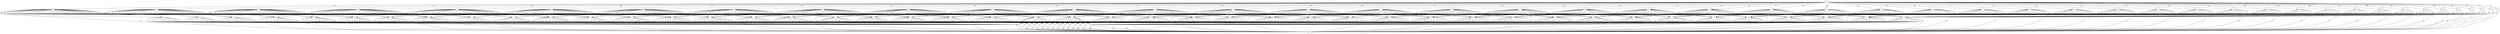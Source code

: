 digraph
{
	node [shape=circle, label="v0"] 0;
	node [shape=circle, label="v1"] 1;
	node [shape=circle, label="v2"] 2;
	node [shape=circle, label="v3"] 3;
	node [shape=circle, label="v4"] 4;
	node [shape=circle, label="v5"] 5;
	node [shape=circle, label="v6"] 6;
	node [shape=circle, label="v7"] 7;
	node [shape=circle, label="v8"] 8;
	node [shape=circle, label="v9"] 9;
	node [shape=circle, label="v10"] 10;
	node [shape=circle, label="v11"] 11;
	node [shape=circle, label="v12"] 12;
	node [shape=circle, label="v13"] 13;
	node [shape=circle, label="v14"] 14;
	node [shape=circle, label="v15"] 15;
	node [shape=circle, label="v16"] 16;
	node [shape=circle, label="v17"] 17;
	node [shape=circle, label="v18"] 18;
	node [shape=circle, label="v19"] 19;
	node [shape=circle, label="v20"] 20;
	node [shape=circle, label="v21"] 21;
	node [shape=circle, label="v22"] 22;
	node [shape=circle, label="v23"] 23;
	node [shape=circle, label="v24"] 24;
	node [shape=circle, label="v25"] 25;
	node [shape=circle, label="v26"] 26;
	node [shape=circle, label="v27"] 27;
	node [shape=circle, label="v28"] 28;
	node [shape=circle, label="v29"] 29;
	node [shape=circle, label="v30"] 30;
	node [shape=circle, label="v31"] 31;
	node [shape=circle, label="v32"] 32;
	node [shape=circle, label="v33"] 33;
	node [shape=circle, label="v34"] 34;
	node [shape=circle, label="v35"] 35;
	node [shape=circle, label="v36"] 36;
	node [shape=circle, label="v37"] 37;
	node [shape=circle, label="v38"] 38;
	node [shape=circle, label="v39"] 39;
	node [shape=circle, label="v40"] 40;
	node [shape=circle, label="v41"] 41;
	node [shape=circle, label="v42"] 42;
	node [shape=circle, label="v43"] 43;
	node [shape=circle, label="v44"] 44;
	node [shape=circle, label="v45"] 45;
	node [shape=circle, label="v46"] 46;
	node [shape=circle, label="v47"] 47;
	node [shape=circle, label="v48"] 48;
	node [shape=circle, label="v49"] 49;
	node [shape=circle, label="v50"] 50;
	node [shape=circle, label="v51"] 51;
	node [shape=circle, label="v52"] 52;
	node [shape=circle, label="v53"] 53;
	node [shape=circle, label="v54"] 54;
	node [shape=circle, label="v55"] 55;
	node [shape=circle, label="v56"] 56;
	node [shape=circle, label="v57"] 57;
	node [shape=circle, label="v58"] 58;
	node [shape=circle, label="v59"] 59;
	node [shape=circle, label="v60"] 60;
	node [shape=circle, label="v61"] 61;
	node [shape=circle, label="v62"] 62;
	node [shape=circle, label="v63"] 63;
	node [shape=circle, label="v64"] 64;
	node [shape=circle, label="v65"] 65;
	node [shape=circle, label="v66"] 66;
	node [shape=circle, label="v67"] 67;
	node [shape=circle, label="v68"] 68;
	node [shape=circle, label="v69"] 69;
	node [shape=circle, label="v70"] 70;
	node [shape=circle, label="v71"] 71;
	node [shape=circle, label="v72"] 72;
	node [shape=circle, label="v73"] 73;
	node [shape=circle, label="v74"] 74;
	node [shape=circle, label="v75"] 75;
	node [shape=circle, label="v76"] 76;
	node [shape=circle, label="v77"] 77;
	node [shape=circle, label="v78"] 78;
	node [shape=circle, label="v79"] 79;
	node [shape=circle, label="v80"] 80;
	node [shape=circle, label="v81"] 81;
	node [shape=circle, label="v82"] 82;
	node [shape=circle, label="v83"] 83;
	node [shape=circle, label="v84"] 84;
	node [shape=circle, label="v85"] 85;
	node [shape=circle, label="v86"] 86;
	node [shape=circle, label="v87"] 87;
	node [shape=circle, label="v88"] 88;
	node [shape=circle, label="v89"] 89;
	node [shape=circle, label="v90"] 90;
	node [shape=circle, label="v91"] 91;
	node [shape=circle, label="v92"] 92;
	node [shape=circle, label="v93"] 93;
	node [shape=circle, label="v94"] 94;
	node [shape=circle, label="v95"] 95;
	node [shape=circle, label="v96"] 96;
	node [shape=circle, label="v97"] 97;
	node [shape=circle, label="v98"] 98;
	node [shape=circle, label="v99"] 99;
	node [shape=circle, label="v100"] 100;
	node [shape=circle, label="v101"] 101;
	node [shape=circle, label="v102"] 102;
	node [shape=circle, label="v103"] 103;
	node [shape=circle, label="v104"] 104;
	node [shape=circle, label="v105"] 105;
	node [shape=circle, label="v106"] 106;
	0 -> 46 [label="205"]
	0 -> 62 [label="374"]
	0 -> 63 [label="61"]
	0 -> 64 [label="39"]
	0 -> 65 [label="0"]
	0 -> 66 [label="0"]
	0 -> 67 [label="0"]
	0 -> 68 [label="0"]
	0 -> 69 [label="0"]
	0 -> 70 [label="0"]
	0 -> 71 [label="0"]
	0 -> 72 [label="0"]
	0 -> 73 [label="0"]
	0 -> 74 [label="0"]
	0 -> 75 [label="0"]
	0 -> 76 [label="0"]
	0 -> 77 [label="0"]
	0 -> 78 [label="0"]
	0 -> 79 [label="0"]
	0 -> 80 [label="0"]
	0 -> 81 [label="0"]
	0 -> 82 [label="0"]
	0 -> 83 [label="0"]
	0 -> 84 [label="0"]
	0 -> 85 [label="0"]
	0 -> 86 [label="0"]
	0 -> 87 [label="0"]
	0 -> 88 [label="0"]
	0 -> 89 [label="0"]
	0 -> 90 [label="0"]
	0 -> 91 [label="0"]
	0 -> 92 [label="0"]
	0 -> 93 [label="0"]
	0 -> 94 [label="0"]
	0 -> 95 [label="0"]
	0 -> 96 [label="0"]
	0 -> 97 [label="0"]
	0 -> 98 [label="0"]
	0 -> 99 [label="0"]
	0 -> 100 [label="0"]
	0 -> 101 [label="0"]
	0 -> 102 [label="0"]
	0 -> 103 [label="0"]
	0 -> 104 [label="0"]
	0 -> 105 [label="0"]
	0 -> 106 [label="0"]
	1 -> 46 [label="55"]
	1 -> 63 [label="35"]
	1 -> 64 [label="0"]
	1 -> 65 [label="0"]
	1 -> 66 [label="0"]
	1 -> 67 [label="0"]
	1 -> 68 [label="0"]
	1 -> 69 [label="0"]
	1 -> 70 [label="0"]
	1 -> 71 [label="0"]
	1 -> 72 [label="0"]
	1 -> 73 [label="0"]
	1 -> 74 [label="0"]
	1 -> 75 [label="0"]
	1 -> 76 [label="0"]
	1 -> 77 [label="0"]
	1 -> 78 [label="0"]
	1 -> 79 [label="0"]
	1 -> 80 [label="0"]
	1 -> 81 [label="0"]
	1 -> 82 [label="0"]
	1 -> 83 [label="0"]
	1 -> 84 [label="0"]
	1 -> 85 [label="0"]
	1 -> 86 [label="0"]
	1 -> 87 [label="0"]
	1 -> 88 [label="0"]
	1 -> 89 [label="0"]
	1 -> 90 [label="0"]
	1 -> 91 [label="0"]
	1 -> 92 [label="0"]
	1 -> 93 [label="0"]
	1 -> 94 [label="0"]
	1 -> 95 [label="0"]
	1 -> 96 [label="0"]
	1 -> 97 [label="0"]
	1 -> 98 [label="0"]
	1 -> 99 [label="0"]
	1 -> 100 [label="0"]
	1 -> 101 [label="0"]
	1 -> 102 [label="0"]
	1 -> 103 [label="0"]
	1 -> 104 [label="0"]
	1 -> 105 [label="0"]
	1 -> 106 [label="0"]
	2 -> 46 [label="0"]
	2 -> 64 [label="207"]
	2 -> 65 [label="0"]
	2 -> 66 [label="0"]
	2 -> 67 [label="0"]
	2 -> 68 [label="0"]
	2 -> 69 [label="0"]
	2 -> 70 [label="0"]
	2 -> 71 [label="0"]
	2 -> 72 [label="0"]
	2 -> 73 [label="0"]
	2 -> 74 [label="0"]
	2 -> 75 [label="0"]
	2 -> 76 [label="0"]
	2 -> 77 [label="0"]
	2 -> 78 [label="0"]
	2 -> 79 [label="0"]
	2 -> 80 [label="0"]
	2 -> 81 [label="0"]
	2 -> 82 [label="0"]
	2 -> 83 [label="0"]
	2 -> 84 [label="0"]
	2 -> 85 [label="0"]
	2 -> 86 [label="0"]
	2 -> 87 [label="0"]
	2 -> 88 [label="0"]
	2 -> 89 [label="0"]
	2 -> 90 [label="0"]
	2 -> 91 [label="0"]
	2 -> 92 [label="0"]
	2 -> 93 [label="0"]
	2 -> 94 [label="0"]
	2 -> 95 [label="0"]
	2 -> 96 [label="0"]
	2 -> 97 [label="0"]
	2 -> 98 [label="0"]
	2 -> 99 [label="0"]
	2 -> 100 [label="0"]
	2 -> 101 [label="0"]
	2 -> 102 [label="0"]
	2 -> 103 [label="0"]
	2 -> 104 [label="0"]
	2 -> 105 [label="0"]
	2 -> 106 [label="0"]
	3 -> 46 [label="0"]
	3 -> 65 [label="398"]
	3 -> 66 [label="0"]
	3 -> 67 [label="0"]
	3 -> 68 [label="0"]
	3 -> 69 [label="0"]
	3 -> 70 [label="0"]
	3 -> 71 [label="0"]
	3 -> 72 [label="0"]
	3 -> 73 [label="0"]
	3 -> 74 [label="0"]
	3 -> 75 [label="0"]
	3 -> 76 [label="0"]
	3 -> 77 [label="0"]
	3 -> 78 [label="0"]
	3 -> 79 [label="0"]
	3 -> 80 [label="0"]
	3 -> 81 [label="0"]
	3 -> 82 [label="0"]
	3 -> 83 [label="0"]
	3 -> 84 [label="0"]
	3 -> 85 [label="0"]
	3 -> 86 [label="0"]
	3 -> 87 [label="0"]
	3 -> 88 [label="0"]
	3 -> 89 [label="0"]
	3 -> 90 [label="0"]
	3 -> 91 [label="0"]
	3 -> 92 [label="0"]
	3 -> 93 [label="0"]
	3 -> 94 [label="0"]
	3 -> 95 [label="0"]
	3 -> 96 [label="0"]
	3 -> 97 [label="0"]
	3 -> 98 [label="0"]
	3 -> 99 [label="0"]
	3 -> 100 [label="0"]
	3 -> 101 [label="0"]
	3 -> 102 [label="0"]
	3 -> 103 [label="0"]
	3 -> 104 [label="0"]
	3 -> 105 [label="0"]
	3 -> 106 [label="0"]
	4 -> 46 [label="153"]
	4 -> 66 [label="416"]
	4 -> 67 [label="61"]
	4 -> 68 [label="61"]
	4 -> 69 [label="61"]
	4 -> 70 [label="0"]
	4 -> 71 [label="0"]
	4 -> 72 [label="0"]
	4 -> 73 [label="0"]
	4 -> 74 [label="0"]
	4 -> 75 [label="0"]
	4 -> 76 [label="0"]
	4 -> 77 [label="0"]
	4 -> 78 [label="0"]
	4 -> 79 [label="0"]
	4 -> 80 [label="0"]
	4 -> 81 [label="0"]
	4 -> 82 [label="0"]
	4 -> 83 [label="0"]
	4 -> 84 [label="0"]
	4 -> 85 [label="0"]
	4 -> 86 [label="0"]
	4 -> 87 [label="0"]
	4 -> 88 [label="0"]
	4 -> 89 [label="0"]
	4 -> 90 [label="0"]
	4 -> 91 [label="0"]
	4 -> 92 [label="0"]
	4 -> 93 [label="0"]
	4 -> 94 [label="0"]
	4 -> 95 [label="0"]
	4 -> 96 [label="0"]
	4 -> 97 [label="0"]
	4 -> 98 [label="0"]
	4 -> 99 [label="0"]
	4 -> 100 [label="0"]
	4 -> 101 [label="0"]
	4 -> 102 [label="0"]
	4 -> 103 [label="0"]
	4 -> 104 [label="0"]
	4 -> 105 [label="0"]
	4 -> 106 [label="0"]
	5 -> 46 [label="463"]
	5 -> 67 [label="39"]
	5 -> 68 [label="0"]
	5 -> 69 [label="0"]
	5 -> 70 [label="0"]
	5 -> 71 [label="0"]
	5 -> 72 [label="0"]
	5 -> 73 [label="0"]
	5 -> 74 [label="0"]
	5 -> 75 [label="0"]
	5 -> 76 [label="0"]
	5 -> 77 [label="0"]
	5 -> 78 [label="0"]
	5 -> 79 [label="0"]
	5 -> 80 [label="0"]
	5 -> 81 [label="0"]
	5 -> 82 [label="0"]
	5 -> 83 [label="0"]
	5 -> 84 [label="0"]
	5 -> 85 [label="0"]
	5 -> 86 [label="0"]
	5 -> 87 [label="0"]
	5 -> 88 [label="0"]
	5 -> 89 [label="0"]
	5 -> 90 [label="0"]
	5 -> 91 [label="0"]
	5 -> 92 [label="0"]
	5 -> 93 [label="0"]
	5 -> 94 [label="0"]
	5 -> 95 [label="0"]
	5 -> 96 [label="0"]
	5 -> 97 [label="0"]
	5 -> 98 [label="0"]
	5 -> 99 [label="0"]
	5 -> 100 [label="0"]
	5 -> 101 [label="0"]
	5 -> 102 [label="0"]
	5 -> 103 [label="0"]
	5 -> 104 [label="0"]
	5 -> 105 [label="0"]
	5 -> 106 [label="0"]
	6 -> 46 [label="0"]
	6 -> 68 [label="96"]
	6 -> 69 [label="0"]
	6 -> 70 [label="0"]
	6 -> 71 [label="0"]
	6 -> 72 [label="0"]
	6 -> 73 [label="0"]
	6 -> 74 [label="0"]
	6 -> 75 [label="0"]
	6 -> 76 [label="0"]
	6 -> 77 [label="0"]
	6 -> 78 [label="0"]
	6 -> 79 [label="0"]
	6 -> 80 [label="0"]
	6 -> 81 [label="0"]
	6 -> 82 [label="0"]
	6 -> 83 [label="0"]
	6 -> 84 [label="0"]
	6 -> 85 [label="0"]
	6 -> 86 [label="0"]
	6 -> 87 [label="0"]
	6 -> 88 [label="0"]
	6 -> 89 [label="0"]
	6 -> 90 [label="0"]
	6 -> 91 [label="0"]
	6 -> 92 [label="0"]
	6 -> 93 [label="0"]
	6 -> 94 [label="0"]
	6 -> 95 [label="0"]
	6 -> 96 [label="0"]
	6 -> 97 [label="0"]
	6 -> 98 [label="0"]
	6 -> 99 [label="0"]
	6 -> 100 [label="0"]
	6 -> 101 [label="0"]
	6 -> 102 [label="0"]
	6 -> 103 [label="0"]
	6 -> 104 [label="0"]
	6 -> 105 [label="0"]
	6 -> 106 [label="0"]
	7 -> 46 [label="0"]
	7 -> 69 [label="267"]
	7 -> 70 [label="0"]
	7 -> 71 [label="0"]
	7 -> 72 [label="0"]
	7 -> 73 [label="0"]
	7 -> 74 [label="0"]
	7 -> 75 [label="0"]
	7 -> 76 [label="0"]
	7 -> 77 [label="0"]
	7 -> 78 [label="0"]
	7 -> 79 [label="0"]
	7 -> 80 [label="0"]
	7 -> 81 [label="0"]
	7 -> 82 [label="0"]
	7 -> 83 [label="0"]
	7 -> 84 [label="0"]
	7 -> 85 [label="0"]
	7 -> 86 [label="0"]
	7 -> 87 [label="0"]
	7 -> 88 [label="0"]
	7 -> 89 [label="0"]
	7 -> 90 [label="0"]
	7 -> 91 [label="0"]
	7 -> 92 [label="0"]
	7 -> 93 [label="0"]
	7 -> 94 [label="0"]
	7 -> 95 [label="0"]
	7 -> 96 [label="0"]
	7 -> 97 [label="0"]
	7 -> 98 [label="0"]
	7 -> 99 [label="0"]
	7 -> 100 [label="0"]
	7 -> 101 [label="0"]
	7 -> 102 [label="0"]
	7 -> 103 [label="0"]
	7 -> 104 [label="0"]
	7 -> 105 [label="0"]
	7 -> 106 [label="0"]
	8 -> 46 [label="0"]
	8 -> 70 [label="289"]
	8 -> 71 [label="61"]
	8 -> 72 [label="0"]
	8 -> 73 [label="0"]
	8 -> 74 [label="0"]
	8 -> 75 [label="0"]
	8 -> 76 [label="0"]
	8 -> 77 [label="0"]
	8 -> 78 [label="0"]
	8 -> 79 [label="0"]
	8 -> 80 [label="0"]
	8 -> 81 [label="0"]
	8 -> 82 [label="0"]
	8 -> 83 [label="0"]
	8 -> 84 [label="0"]
	8 -> 85 [label="0"]
	8 -> 86 [label="0"]
	8 -> 87 [label="0"]
	8 -> 88 [label="0"]
	8 -> 89 [label="0"]
	8 -> 90 [label="0"]
	8 -> 91 [label="0"]
	8 -> 92 [label="0"]
	8 -> 93 [label="0"]
	8 -> 94 [label="0"]
	8 -> 95 [label="0"]
	8 -> 96 [label="0"]
	8 -> 97 [label="0"]
	8 -> 98 [label="0"]
	8 -> 99 [label="0"]
	8 -> 100 [label="0"]
	8 -> 101 [label="0"]
	8 -> 102 [label="0"]
	8 -> 103 [label="0"]
	8 -> 104 [label="0"]
	8 -> 105 [label="0"]
	8 -> 106 [label="0"]
	9 -> 46 [label="0"]
	9 -> 71 [label="147"]
	9 -> 72 [label="0"]
	9 -> 73 [label="0"]
	9 -> 74 [label="0"]
	9 -> 75 [label="0"]
	9 -> 76 [label="0"]
	9 -> 77 [label="0"]
	9 -> 78 [label="0"]
	9 -> 79 [label="0"]
	9 -> 80 [label="0"]
	9 -> 81 [label="0"]
	9 -> 82 [label="0"]
	9 -> 83 [label="0"]
	9 -> 84 [label="0"]
	9 -> 85 [label="0"]
	9 -> 86 [label="0"]
	9 -> 87 [label="0"]
	9 -> 88 [label="0"]
	9 -> 89 [label="0"]
	9 -> 90 [label="0"]
	9 -> 91 [label="0"]
	9 -> 92 [label="0"]
	9 -> 93 [label="0"]
	9 -> 94 [label="0"]
	9 -> 95 [label="0"]
	9 -> 96 [label="0"]
	9 -> 97 [label="0"]
	9 -> 98 [label="0"]
	9 -> 99 [label="0"]
	9 -> 100 [label="0"]
	9 -> 101 [label="0"]
	9 -> 102 [label="0"]
	9 -> 103 [label="0"]
	9 -> 104 [label="0"]
	9 -> 105 [label="0"]
	9 -> 106 [label="0"]
	10 -> 46 [label="0"]
	10 -> 72 [label="679"]
	10 -> 73 [label="61"]
	10 -> 74 [label="0"]
	10 -> 75 [label="0"]
	10 -> 76 [label="0"]
	10 -> 77 [label="0"]
	10 -> 78 [label="0"]
	10 -> 79 [label="0"]
	10 -> 80 [label="0"]
	10 -> 81 [label="0"]
	10 -> 82 [label="0"]
	10 -> 83 [label="0"]
	10 -> 84 [label="0"]
	10 -> 85 [label="0"]
	10 -> 86 [label="0"]
	10 -> 87 [label="0"]
	10 -> 88 [label="0"]
	10 -> 89 [label="0"]
	10 -> 90 [label="0"]
	10 -> 91 [label="0"]
	10 -> 92 [label="0"]
	10 -> 93 [label="0"]
	10 -> 94 [label="0"]
	10 -> 95 [label="0"]
	10 -> 96 [label="0"]
	10 -> 97 [label="0"]
	10 -> 98 [label="0"]
	10 -> 99 [label="0"]
	10 -> 100 [label="0"]
	10 -> 101 [label="0"]
	10 -> 102 [label="0"]
	10 -> 103 [label="0"]
	10 -> 104 [label="0"]
	10 -> 105 [label="0"]
	10 -> 106 [label="0"]
	11 -> 46 [label="0"]
	11 -> 73 [label="188"]
	11 -> 74 [label="0"]
	11 -> 75 [label="0"]
	11 -> 76 [label="0"]
	11 -> 77 [label="0"]
	11 -> 78 [label="0"]
	11 -> 79 [label="0"]
	11 -> 80 [label="0"]
	11 -> 81 [label="0"]
	11 -> 82 [label="0"]
	11 -> 83 [label="0"]
	11 -> 84 [label="0"]
	11 -> 85 [label="0"]
	11 -> 86 [label="0"]
	11 -> 87 [label="0"]
	11 -> 88 [label="0"]
	11 -> 89 [label="0"]
	11 -> 90 [label="0"]
	11 -> 91 [label="0"]
	11 -> 92 [label="0"]
	11 -> 93 [label="0"]
	11 -> 94 [label="0"]
	11 -> 95 [label="0"]
	11 -> 96 [label="0"]
	11 -> 97 [label="0"]
	11 -> 98 [label="0"]
	11 -> 99 [label="0"]
	11 -> 100 [label="0"]
	11 -> 101 [label="0"]
	11 -> 102 [label="0"]
	11 -> 103 [label="0"]
	11 -> 104 [label="0"]
	11 -> 105 [label="0"]
	11 -> 106 [label="0"]
	12 -> 46 [label="0"]
	12 -> 74 [label="510"]
	12 -> 75 [label="60"]
	12 -> 76 [label="25"]
	12 -> 77 [label="13"]
	12 -> 78 [label="0"]
	12 -> 79 [label="0"]
	12 -> 80 [label="0"]
	12 -> 81 [label="0"]
	12 -> 82 [label="0"]
	12 -> 83 [label="0"]
	12 -> 84 [label="0"]
	12 -> 85 [label="0"]
	12 -> 86 [label="0"]
	12 -> 87 [label="0"]
	12 -> 88 [label="0"]
	12 -> 89 [label="0"]
	12 -> 90 [label="0"]
	12 -> 91 [label="0"]
	12 -> 92 [label="0"]
	12 -> 93 [label="0"]
	12 -> 94 [label="0"]
	12 -> 95 [label="0"]
	12 -> 96 [label="0"]
	12 -> 97 [label="0"]
	12 -> 98 [label="0"]
	12 -> 99 [label="0"]
	12 -> 100 [label="0"]
	12 -> 101 [label="0"]
	12 -> 102 [label="0"]
	12 -> 103 [label="0"]
	12 -> 104 [label="0"]
	12 -> 105 [label="0"]
	12 -> 106 [label="0"]
	13 -> 46 [label="0"]
	13 -> 75 [label="577"]
	13 -> 76 [label="61"]
	13 -> 77 [label="39"]
	13 -> 78 [label="0"]
	13 -> 79 [label="0"]
	13 -> 80 [label="0"]
	13 -> 81 [label="0"]
	13 -> 82 [label="0"]
	13 -> 83 [label="0"]
	13 -> 84 [label="0"]
	13 -> 85 [label="0"]
	13 -> 86 [label="0"]
	13 -> 87 [label="0"]
	13 -> 88 [label="0"]
	13 -> 89 [label="0"]
	13 -> 90 [label="0"]
	13 -> 91 [label="0"]
	13 -> 92 [label="0"]
	13 -> 93 [label="0"]
	13 -> 94 [label="0"]
	13 -> 95 [label="0"]
	13 -> 96 [label="0"]
	13 -> 97 [label="0"]
	13 -> 98 [label="0"]
	13 -> 99 [label="0"]
	13 -> 100 [label="0"]
	13 -> 101 [label="0"]
	13 -> 102 [label="0"]
	13 -> 103 [label="0"]
	13 -> 104 [label="0"]
	13 -> 105 [label="0"]
	13 -> 106 [label="0"]
	14 -> 46 [label="372"]
	14 -> 76 [label="349"]
	14 -> 77 [label="42"]
	14 -> 78 [label="0"]
	14 -> 79 [label="0"]
	14 -> 80 [label="0"]
	14 -> 81 [label="0"]
	14 -> 82 [label="0"]
	14 -> 83 [label="0"]
	14 -> 84 [label="0"]
	14 -> 85 [label="0"]
	14 -> 86 [label="0"]
	14 -> 87 [label="0"]
	14 -> 88 [label="0"]
	14 -> 89 [label="0"]
	14 -> 90 [label="0"]
	14 -> 91 [label="0"]
	14 -> 92 [label="0"]
	14 -> 93 [label="0"]
	14 -> 94 [label="0"]
	14 -> 95 [label="0"]
	14 -> 96 [label="0"]
	14 -> 97 [label="0"]
	14 -> 98 [label="0"]
	14 -> 99 [label="0"]
	14 -> 100 [label="0"]
	14 -> 101 [label="0"]
	14 -> 102 [label="0"]
	14 -> 103 [label="0"]
	14 -> 104 [label="0"]
	14 -> 105 [label="0"]
	14 -> 106 [label="0"]
	15 -> 46 [label="0"]
	15 -> 77 [label="184"]
	15 -> 78 [label="0"]
	15 -> 79 [label="0"]
	15 -> 80 [label="0"]
	15 -> 81 [label="0"]
	15 -> 82 [label="0"]
	15 -> 83 [label="0"]
	15 -> 84 [label="0"]
	15 -> 85 [label="0"]
	15 -> 86 [label="0"]
	15 -> 87 [label="0"]
	15 -> 88 [label="0"]
	15 -> 89 [label="0"]
	15 -> 90 [label="0"]
	15 -> 91 [label="0"]
	15 -> 92 [label="0"]
	15 -> 93 [label="0"]
	15 -> 94 [label="0"]
	15 -> 95 [label="0"]
	15 -> 96 [label="0"]
	15 -> 97 [label="0"]
	15 -> 98 [label="0"]
	15 -> 99 [label="0"]
	15 -> 100 [label="0"]
	15 -> 101 [label="0"]
	15 -> 102 [label="0"]
	15 -> 103 [label="0"]
	15 -> 104 [label="0"]
	15 -> 105 [label="0"]
	15 -> 106 [label="0"]
	16 -> 46 [label="0"]
	16 -> 78 [label="483"]
	16 -> 79 [label="0"]
	16 -> 80 [label="42"]
	16 -> 81 [label="0"]
	16 -> 82 [label="0"]
	16 -> 83 [label="0"]
	16 -> 84 [label="0"]
	16 -> 85 [label="0"]
	16 -> 86 [label="0"]
	16 -> 87 [label="0"]
	16 -> 88 [label="0"]
	16 -> 89 [label="0"]
	16 -> 90 [label="0"]
	16 -> 91 [label="0"]
	16 -> 92 [label="0"]
	16 -> 93 [label="0"]
	16 -> 94 [label="0"]
	16 -> 95 [label="0"]
	16 -> 96 [label="0"]
	16 -> 97 [label="0"]
	16 -> 98 [label="0"]
	16 -> 99 [label="0"]
	16 -> 100 [label="0"]
	16 -> 101 [label="0"]
	16 -> 102 [label="0"]
	16 -> 103 [label="0"]
	16 -> 104 [label="0"]
	16 -> 105 [label="0"]
	16 -> 106 [label="0"]
	17 -> 46 [label="0"]
	17 -> 79 [label="451"]
	17 -> 80 [label="61"]
	17 -> 81 [label="0"]
	17 -> 82 [label="0"]
	17 -> 83 [label="0"]
	17 -> 84 [label="0"]
	17 -> 85 [label="0"]
	17 -> 86 [label="0"]
	17 -> 87 [label="0"]
	17 -> 88 [label="0"]
	17 -> 89 [label="0"]
	17 -> 90 [label="0"]
	17 -> 91 [label="0"]
	17 -> 92 [label="0"]
	17 -> 93 [label="0"]
	17 -> 94 [label="0"]
	17 -> 95 [label="0"]
	17 -> 96 [label="0"]
	17 -> 97 [label="0"]
	17 -> 98 [label="0"]
	17 -> 99 [label="0"]
	17 -> 100 [label="0"]
	17 -> 101 [label="0"]
	17 -> 102 [label="0"]
	17 -> 103 [label="0"]
	17 -> 104 [label="0"]
	17 -> 105 [label="0"]
	17 -> 106 [label="0"]
	18 -> 46 [label="0"]
	18 -> 80 [label="44"]
	18 -> 81 [label="0"]
	18 -> 82 [label="0"]
	18 -> 83 [label="0"]
	18 -> 84 [label="0"]
	18 -> 85 [label="0"]
	18 -> 86 [label="0"]
	18 -> 87 [label="0"]
	18 -> 88 [label="0"]
	18 -> 89 [label="0"]
	18 -> 90 [label="0"]
	18 -> 91 [label="0"]
	18 -> 92 [label="0"]
	18 -> 93 [label="0"]
	18 -> 94 [label="0"]
	18 -> 95 [label="0"]
	18 -> 96 [label="0"]
	18 -> 97 [label="0"]
	18 -> 98 [label="0"]
	18 -> 99 [label="0"]
	18 -> 100 [label="0"]
	18 -> 101 [label="0"]
	18 -> 102 [label="0"]
	18 -> 103 [label="0"]
	18 -> 104 [label="0"]
	18 -> 105 [label="0"]
	18 -> 106 [label="0"]
	19 -> 46 [label="0"]
	19 -> 81 [label="376"]
	19 -> 82 [label="24"]
	19 -> 83 [label="0"]
	19 -> 84 [label="0"]
	19 -> 85 [label="0"]
	19 -> 86 [label="0"]
	19 -> 87 [label="0"]
	19 -> 88 [label="0"]
	19 -> 89 [label="0"]
	19 -> 90 [label="0"]
	19 -> 91 [label="0"]
	19 -> 92 [label="0"]
	19 -> 93 [label="0"]
	19 -> 94 [label="0"]
	19 -> 95 [label="0"]
	19 -> 96 [label="0"]
	19 -> 97 [label="0"]
	19 -> 98 [label="0"]
	19 -> 99 [label="0"]
	19 -> 100 [label="0"]
	19 -> 101 [label="0"]
	19 -> 102 [label="0"]
	19 -> 103 [label="0"]
	19 -> 104 [label="0"]
	19 -> 105 [label="0"]
	19 -> 106 [label="0"]
	20 -> 46 [label="0"]
	20 -> 82 [label="352"]
	20 -> 83 [label="0"]
	20 -> 84 [label="0"]
	20 -> 85 [label="0"]
	20 -> 86 [label="0"]
	20 -> 87 [label="0"]
	20 -> 88 [label="0"]
	20 -> 89 [label="0"]
	20 -> 90 [label="0"]
	20 -> 91 [label="0"]
	20 -> 92 [label="0"]
	20 -> 93 [label="0"]
	20 -> 94 [label="0"]
	20 -> 95 [label="0"]
	20 -> 96 [label="0"]
	20 -> 97 [label="0"]
	20 -> 98 [label="0"]
	20 -> 99 [label="0"]
	20 -> 100 [label="0"]
	20 -> 101 [label="0"]
	20 -> 102 [label="0"]
	20 -> 103 [label="0"]
	20 -> 104 [label="0"]
	20 -> 105 [label="0"]
	20 -> 106 [label="0"]
	21 -> 46 [label="0"]
	21 -> 83 [label="735"]
	21 -> 84 [label="61"]
	21 -> 85 [label="61"]
	21 -> 86 [label="61"]
	21 -> 87 [label="15"]
	21 -> 88 [label="61"]
	21 -> 89 [label="0"]
	21 -> 90 [label="0"]
	21 -> 91 [label="0"]
	21 -> 92 [label="0"]
	21 -> 93 [label="0"]
	21 -> 94 [label="0"]
	21 -> 95 [label="0"]
	21 -> 96 [label="0"]
	21 -> 97 [label="0"]
	21 -> 98 [label="0"]
	21 -> 99 [label="0"]
	21 -> 100 [label="0"]
	21 -> 101 [label="0"]
	21 -> 102 [label="0"]
	21 -> 103 [label="0"]
	21 -> 104 [label="0"]
	21 -> 105 [label="0"]
	21 -> 106 [label="0"]
	22 -> 46 [label="154"]
	22 -> 84 [label="105"]
	22 -> 85 [label="0"]
	22 -> 86 [label="0"]
	22 -> 87 [label="0"]
	22 -> 88 [label="0"]
	22 -> 89 [label="0"]
	22 -> 90 [label="0"]
	22 -> 91 [label="0"]
	22 -> 92 [label="0"]
	22 -> 93 [label="0"]
	22 -> 94 [label="0"]
	22 -> 95 [label="0"]
	22 -> 96 [label="0"]
	22 -> 97 [label="0"]
	22 -> 98 [label="0"]
	22 -> 99 [label="0"]
	22 -> 100 [label="0"]
	22 -> 101 [label="0"]
	22 -> 102 [label="0"]
	22 -> 103 [label="0"]
	22 -> 104 [label="0"]
	22 -> 105 [label="0"]
	22 -> 106 [label="0"]
	23 -> 46 [label="0"]
	23 -> 85 [label="359"]
	23 -> 86 [label="61"]
	23 -> 87 [label="28"]
	23 -> 88 [label="61"]
	23 -> 89 [label="0"]
	23 -> 90 [label="0"]
	23 -> 91 [label="0"]
	23 -> 92 [label="0"]
	23 -> 93 [label="0"]
	23 -> 94 [label="0"]
	23 -> 95 [label="0"]
	23 -> 96 [label="0"]
	23 -> 97 [label="0"]
	23 -> 98 [label="0"]
	23 -> 99 [label="0"]
	23 -> 100 [label="0"]
	23 -> 101 [label="0"]
	23 -> 102 [label="0"]
	23 -> 103 [label="0"]
	23 -> 104 [label="0"]
	23 -> 105 [label="0"]
	23 -> 106 [label="0"]
	24 -> 46 [label="664"]
	24 -> 86 [label="72"]
	24 -> 87 [label="0"]
	24 -> 88 [label="0"]
	24 -> 89 [label="0"]
	24 -> 90 [label="0"]
	24 -> 91 [label="0"]
	24 -> 92 [label="0"]
	24 -> 93 [label="0"]
	24 -> 94 [label="0"]
	24 -> 95 [label="0"]
	24 -> 96 [label="0"]
	24 -> 97 [label="0"]
	24 -> 98 [label="0"]
	24 -> 99 [label="0"]
	24 -> 100 [label="0"]
	24 -> 101 [label="0"]
	24 -> 102 [label="0"]
	24 -> 103 [label="0"]
	24 -> 104 [label="0"]
	24 -> 105 [label="0"]
	24 -> 106 [label="0"]
	25 -> 46 [label="0"]
	25 -> 87 [label="781"]
	25 -> 88 [label="61"]
	25 -> 89 [label="0"]
	25 -> 90 [label="0"]
	25 -> 91 [label="0"]
	25 -> 92 [label="0"]
	25 -> 93 [label="0"]
	25 -> 94 [label="0"]
	25 -> 95 [label="0"]
	25 -> 96 [label="0"]
	25 -> 97 [label="0"]
	25 -> 98 [label="0"]
	25 -> 99 [label="0"]
	25 -> 100 [label="0"]
	25 -> 101 [label="0"]
	25 -> 102 [label="0"]
	25 -> 103 [label="0"]
	25 -> 104 [label="0"]
	25 -> 105 [label="0"]
	25 -> 106 [label="0"]
	26 -> 46 [label="0"]
	26 -> 88 [label="73"]
	26 -> 89 [label="0"]
	26 -> 90 [label="0"]
	26 -> 91 [label="0"]
	26 -> 92 [label="0"]
	26 -> 93 [label="0"]
	26 -> 94 [label="0"]
	26 -> 95 [label="0"]
	26 -> 96 [label="0"]
	26 -> 97 [label="0"]
	26 -> 98 [label="0"]
	26 -> 99 [label="0"]
	26 -> 100 [label="0"]
	26 -> 101 [label="0"]
	26 -> 102 [label="0"]
	26 -> 103 [label="0"]
	26 -> 104 [label="0"]
	26 -> 105 [label="0"]
	26 -> 106 [label="0"]
	27 -> 46 [label="0"]
	27 -> 89 [label="281"]
	27 -> 90 [label="0"]
	27 -> 91 [label="0"]
	27 -> 92 [label="0"]
	27 -> 93 [label="0"]
	27 -> 94 [label="0"]
	27 -> 95 [label="0"]
	27 -> 96 [label="0"]
	27 -> 97 [label="0"]
	27 -> 98 [label="0"]
	27 -> 99 [label="0"]
	27 -> 100 [label="0"]
	27 -> 101 [label="0"]
	27 -> 102 [label="0"]
	27 -> 103 [label="0"]
	27 -> 104 [label="0"]
	27 -> 105 [label="0"]
	27 -> 106 [label="0"]
	28 -> 46 [label="0"]
	28 -> 90 [label="384"]
	28 -> 91 [label="48"]
	28 -> 92 [label="0"]
	28 -> 93 [label="0"]
	28 -> 94 [label="0"]
	28 -> 95 [label="0"]
	28 -> 96 [label="0"]
	28 -> 97 [label="0"]
	28 -> 98 [label="0"]
	28 -> 99 [label="0"]
	28 -> 100 [label="0"]
	28 -> 101 [label="0"]
	28 -> 102 [label="0"]
	28 -> 103 [label="0"]
	28 -> 104 [label="0"]
	28 -> 105 [label="0"]
	28 -> 106 [label="0"]
	29 -> 46 [label="0"]
	29 -> 91 [label="417"]
	29 -> 92 [label="0"]
	29 -> 93 [label="0"]
	29 -> 94 [label="0"]
	29 -> 95 [label="0"]
	29 -> 96 [label="0"]
	29 -> 97 [label="0"]
	29 -> 98 [label="0"]
	29 -> 99 [label="0"]
	29 -> 100 [label="0"]
	29 -> 101 [label="0"]
	29 -> 102 [label="0"]
	29 -> 103 [label="0"]
	29 -> 104 [label="0"]
	29 -> 105 [label="0"]
	29 -> 106 [label="0"]
	30 -> 46 [label="0"]
	30 -> 92 [label="490"]
	30 -> 93 [label="0"]
	30 -> 94 [label="0"]
	30 -> 95 [label="17"]
	30 -> 96 [label="0"]
	30 -> 97 [label="0"]
	30 -> 98 [label="0"]
	30 -> 99 [label="0"]
	30 -> 100 [label="0"]
	30 -> 101 [label="0"]
	30 -> 102 [label="0"]
	30 -> 103 [label="0"]
	30 -> 104 [label="0"]
	30 -> 105 [label="0"]
	30 -> 106 [label="0"]
	31 -> 46 [label="223"]
	31 -> 93 [label="547"]
	31 -> 94 [label="0"]
	31 -> 95 [label="61"]
	31 -> 96 [label="0"]
	31 -> 97 [label="0"]
	31 -> 98 [label="0"]
	31 -> 99 [label="0"]
	31 -> 100 [label="0"]
	31 -> 101 [label="0"]
	31 -> 102 [label="0"]
	31 -> 103 [label="0"]
	31 -> 104 [label="0"]
	31 -> 105 [label="0"]
	31 -> 106 [label="0"]
	32 -> 46 [label="174"]
	32 -> 94 [label="640"]
	32 -> 95 [label="61"]
	32 -> 96 [label="0"]
	32 -> 97 [label="0"]
	32 -> 98 [label="0"]
	32 -> 99 [label="0"]
	32 -> 100 [label="0"]
	32 -> 101 [label="0"]
	32 -> 102 [label="0"]
	32 -> 103 [label="0"]
	32 -> 104 [label="0"]
	32 -> 105 [label="0"]
	32 -> 106 [label="0"]
	33 -> 46 [label="85"]
	33 -> 95 [label="234"]
	33 -> 96 [label="0"]
	33 -> 97 [label="0"]
	33 -> 98 [label="0"]
	33 -> 99 [label="0"]
	33 -> 100 [label="0"]
	33 -> 101 [label="0"]
	33 -> 102 [label="0"]
	33 -> 103 [label="0"]
	33 -> 104 [label="0"]
	33 -> 105 [label="0"]
	33 -> 106 [label="0"]
	34 -> 46 [label="113"]
	34 -> 96 [label="576"]
	34 -> 97 [label="0"]
	34 -> 98 [label="0"]
	34 -> 99 [label="0"]
	34 -> 100 [label="0"]
	34 -> 101 [label="0"]
	34 -> 102 [label="0"]
	34 -> 103 [label="0"]
	34 -> 104 [label="0"]
	34 -> 105 [label="0"]
	34 -> 106 [label="0"]
	35 -> 46 [label="114"]
	35 -> 97 [label="641"]
	35 -> 98 [label="61"]
	35 -> 99 [label="61"]
	35 -> 100 [label="0"]
	35 -> 101 [label="61"]
	35 -> 102 [label="0"]
	35 -> 103 [label="0"]
	35 -> 104 [label="0"]
	35 -> 105 [label="0"]
	35 -> 106 [label="0"]
	36 -> 46 [label="0"]
	36 -> 98 [label="274"]
	36 -> 99 [label="0"]
	36 -> 100 [label="0"]
	36 -> 101 [label="22"]
	36 -> 102 [label="0"]
	36 -> 103 [label="0"]
	36 -> 104 [label="0"]
	36 -> 105 [label="0"]
	36 -> 106 [label="0"]
	37 -> 46 [label="0"]
	37 -> 99 [label="335"]
	37 -> 100 [label="0"]
	37 -> 101 [label="61"]
	37 -> 102 [label="0"]
	37 -> 103 [label="0"]
	37 -> 104 [label="0"]
	37 -> 105 [label="0"]
	37 -> 106 [label="0"]
	38 -> 46 [label="163"]
	38 -> 100 [label="347"]
	38 -> 101 [label="61"]
	38 -> 102 [label="61"]
	38 -> 103 [label="61"]
	38 -> 104 [label="0"]
	38 -> 105 [label="0"]
	38 -> 106 [label="0"]
	39 -> 46 [label="0"]
	39 -> 101 [label="0"]
	39 -> 102 [label="0"]
	39 -> 103 [label="0"]
	39 -> 104 [label="0"]
	39 -> 105 [label="0"]
	39 -> 106 [label="0"]
	40 -> 46 [label="826"]
	40 -> 102 [label="152"]
	40 -> 103 [label="0"]
	40 -> 104 [label="0"]
	40 -> 105 [label="0"]
	40 -> 106 [label="0"]
	41 -> 46 [label="0"]
	41 -> 103 [label="122"]
	41 -> 104 [label="0"]
	41 -> 105 [label="0"]
	41 -> 106 [label="0"]
	42 -> 46 [label="0"]
	42 -> 104 [label="185"]
	42 -> 105 [label="61"]
	42 -> 106 [label="61"]
	43 -> 46 [label="0"]
	43 -> 105 [label="335"]
	43 -> 106 [label="0"]
	44 -> 46 [label="0"]
	44 -> 106 [label="118"]
	45 -> 0 [label="679"]
	45 -> 1 [label="90"]
	45 -> 2 [label="207"]
	45 -> 3 [label="398"]
	45 -> 4 [label="752"]
	45 -> 5 [label="502"]
	45 -> 6 [label="96"]
	45 -> 7 [label="267"]
	45 -> 8 [label="350"]
	45 -> 9 [label="147"]
	45 -> 10 [label="740"]
	45 -> 11 [label="188"]
	45 -> 12 [label="608"]
	45 -> 13 [label="677"]
	45 -> 14 [label="763"]
	45 -> 15 [label="184"]
	45 -> 16 [label="525"]
	45 -> 17 [label="512"]
	45 -> 18 [label="44"]
	45 -> 19 [label="400"]
	45 -> 20 [label="352"]
	45 -> 21 [label="994"]
	45 -> 22 [label="259"]
	45 -> 23 [label="509"]
	45 -> 24 [label="736"]
	45 -> 25 [label="842"]
	45 -> 26 [label="73"]
	45 -> 27 [label="281"]
	45 -> 28 [label="432"]
	45 -> 29 [label="417"]
	45 -> 30 [label="507"]
	45 -> 31 [label="831"]
	45 -> 32 [label="875"]
	45 -> 33 [label="319"]
	45 -> 34 [label="689"]
	45 -> 35 [label="938"]
	45 -> 36 [label="296"]
	45 -> 37 [label="396"]
	45 -> 38 [label="693"]
	45 -> 39 [label="0"]
	45 -> 40 [label="978"]
	45 -> 41 [label="122"]
	45 -> 42 [label="307"]
	45 -> 43 [label="335"]
	45 -> 44 [label="118"]
	47 -> 46 [label="1433"]
	48 -> 46 [label="1351"]
	49 -> 46 [label="1193"]
	50 -> 46 [label="1095"]
	51 -> 46 [label="1159"]
	52 -> 46 [label="1427"]
	53 -> 46 [label="939"]
	54 -> 46 [label="1144"]
	55 -> 46 [label="1428"]
	56 -> 46 [label="969"]
	57 -> 46 [label="769"]
	58 -> 46 [label="1216"]
	59 -> 46 [label="1062"]
	60 -> 46 [label="479"]
	61 -> 46 [label="1000"]
	62 -> 47 [label="0"]
	62 -> 48 [label="82"]
	62 -> 49 [label="27"]
	62 -> 50 [label="0"]
	62 -> 51 [label="0"]
	62 -> 52 [label="0"]
	62 -> 53 [label="10"]
	62 -> 54 [label="31"]
	62 -> 55 [label="61"]
	62 -> 56 [label="0"]
	62 -> 57 [label="0"]
	62 -> 58 [label="83"]
	62 -> 59 [label="73"]
	62 -> 60 [label="7"]
	62 -> 61 [label="0"]
	63 -> 47 [label="0"]
	63 -> 48 [label="0"]
	63 -> 49 [label="0"]
	63 -> 50 [label="0"]
	63 -> 51 [label="0"]
	63 -> 52 [label="0"]
	63 -> 53 [label="0"]
	63 -> 54 [label="0"]
	63 -> 55 [label="83"]
	63 -> 56 [label="0"]
	63 -> 57 [label="0"]
	63 -> 58 [label="13"]
	63 -> 59 [label="0"]
	63 -> 60 [label="0"]
	63 -> 61 [label="0"]
	64 -> 47 [label="65"]
	64 -> 48 [label="0"]
	64 -> 49 [label="0"]
	64 -> 50 [label="71"]
	64 -> 51 [label="0"]
	64 -> 52 [label="0"]
	64 -> 53 [label="0"]
	64 -> 54 [label="0"]
	64 -> 55 [label="84"]
	64 -> 56 [label="0"]
	64 -> 57 [label="0"]
	64 -> 58 [label="0"]
	64 -> 59 [label="0"]
	64 -> 60 [label="0"]
	64 -> 61 [label="26"]
	65 -> 47 [label="0"]
	65 -> 48 [label="0"]
	65 -> 49 [label="0"]
	65 -> 50 [label="0"]
	65 -> 51 [label="22"]
	65 -> 52 [label="130"]
	65 -> 53 [label="57"]
	65 -> 54 [label="0"]
	65 -> 55 [label="0"]
	65 -> 56 [label="103"]
	65 -> 57 [label="0"]
	65 -> 58 [label="86"]
	65 -> 59 [label="0"]
	65 -> 60 [label="0"]
	65 -> 61 [label="0"]
	66 -> 47 [label="29"]
	66 -> 48 [label="5"]
	66 -> 49 [label="0"]
	66 -> 50 [label="66"]
	66 -> 51 [label="0"]
	66 -> 52 [label="55"]
	66 -> 53 [label="0"]
	66 -> 54 [label="92"]
	66 -> 55 [label="0"]
	66 -> 56 [label="0"]
	66 -> 57 [label="18"]
	66 -> 58 [label="42"]
	66 -> 59 [label="0"]
	66 -> 60 [label="0"]
	66 -> 61 [label="109"]
	67 -> 47 [label="0"]
	67 -> 48 [label="0"]
	67 -> 49 [label="0"]
	67 -> 50 [label="0"]
	67 -> 51 [label="74"]
	67 -> 52 [label="0"]
	67 -> 53 [label="26"]
	67 -> 54 [label="0"]
	67 -> 55 [label="0"]
	67 -> 56 [label="0"]
	67 -> 57 [label="0"]
	67 -> 58 [label="0"]
	67 -> 59 [label="0"]
	67 -> 60 [label="0"]
	67 -> 61 [label="0"]
	68 -> 47 [label="0"]
	68 -> 48 [label="0"]
	68 -> 49 [label="0"]
	68 -> 50 [label="105"]
	68 -> 51 [label="8"]
	68 -> 52 [label="0"]
	68 -> 53 [label="44"]
	68 -> 54 [label="0"]
	68 -> 55 [label="0"]
	68 -> 56 [label="0"]
	68 -> 57 [label="0"]
	68 -> 58 [label="0"]
	68 -> 59 [label="0"]
	68 -> 60 [label="0"]
	68 -> 61 [label="0"]
	69 -> 47 [label="103"]
	69 -> 48 [label="0"]
	69 -> 49 [label="43"]
	69 -> 50 [label="0"]
	69 -> 51 [label="60"]
	69 -> 52 [label="72"]
	69 -> 53 [label="0"]
	69 -> 54 [label="29"]
	69 -> 55 [label="19"]
	69 -> 56 [label="2"]
	69 -> 57 [label="0"]
	69 -> 58 [label="0"]
	69 -> 59 [label="0"]
	69 -> 60 [label="0"]
	69 -> 61 [label="0"]
	70 -> 47 [label="0"]
	70 -> 48 [label="0"]
	70 -> 49 [label="107"]
	70 -> 50 [label="59"]
	70 -> 51 [label="0"]
	70 -> 52 [label="0"]
	70 -> 53 [label="0"]
	70 -> 54 [label="0"]
	70 -> 55 [label="123"]
	70 -> 56 [label="0"]
	70 -> 57 [label="0"]
	70 -> 58 [label="0"]
	70 -> 59 [label="0"]
	70 -> 60 [label="0"]
	70 -> 61 [label="0"]
	71 -> 47 [label="81"]
	71 -> 48 [label="75"]
	71 -> 49 [label="0"]
	71 -> 50 [label="0"]
	71 -> 51 [label="0"]
	71 -> 52 [label="0"]
	71 -> 53 [label="0"]
	71 -> 54 [label="25"]
	71 -> 55 [label="0"]
	71 -> 56 [label="0"]
	71 -> 57 [label="27"]
	71 -> 58 [label="0"]
	71 -> 59 [label="0"]
	71 -> 60 [label="0"]
	71 -> 61 [label="0"]
	72 -> 47 [label="0"]
	72 -> 48 [label="84"]
	72 -> 49 [label="3"]
	72 -> 50 [label="0"]
	72 -> 51 [label="117"]
	72 -> 52 [label="0"]
	72 -> 53 [label="57"]
	72 -> 54 [label="0"]
	72 -> 55 [label="116"]
	72 -> 56 [label="0"]
	72 -> 57 [label="82"]
	72 -> 58 [label="109"]
	72 -> 59 [label="28"]
	72 -> 60 [label="0"]
	72 -> 61 [label="83"]
	73 -> 47 [label="119"]
	73 -> 48 [label="0"]
	73 -> 49 [label="58"]
	73 -> 50 [label="0"]
	73 -> 51 [label="0"]
	73 -> 52 [label="0"]
	73 -> 53 [label="0"]
	73 -> 54 [label="0"]
	73 -> 55 [label="34"]
	73 -> 56 [label="2"]
	73 -> 57 [label="0"]
	73 -> 58 [label="0"]
	73 -> 59 [label="36"]
	73 -> 60 [label="0"]
	73 -> 61 [label="0"]
	74 -> 47 [label="77"]
	74 -> 48 [label="40"]
	74 -> 49 [label="49"]
	74 -> 50 [label="0"]
	74 -> 51 [label="82"]
	74 -> 52 [label="0"]
	74 -> 53 [label="36"]
	74 -> 54 [label="14"]
	74 -> 55 [label="0"]
	74 -> 56 [label="126"]
	74 -> 57 [label="50"]
	74 -> 58 [label="0"]
	74 -> 59 [label="0"]
	74 -> 60 [label="1"]
	74 -> 61 [label="35"]
	75 -> 47 [label="0"]
	75 -> 48 [label="113"]
	75 -> 49 [label="30"]
	75 -> 50 [label="23"]
	75 -> 51 [label="0"]
	75 -> 52 [label="4"]
	75 -> 53 [label="0"]
	75 -> 54 [label="129"]
	75 -> 55 [label="106"]
	75 -> 56 [label="73"]
	75 -> 57 [label="64"]
	75 -> 58 [label="0"]
	75 -> 59 [label="95"]
	75 -> 60 [label="0"]
	75 -> 61 [label="0"]
	76 -> 47 [label="130"]
	76 -> 48 [label="78"]
	76 -> 49 [label="0"]
	76 -> 50 [label="59"]
	76 -> 51 [label="0"]
	76 -> 52 [label="36"]
	76 -> 53 [label="0"]
	76 -> 54 [label="10"]
	76 -> 55 [label="0"]
	76 -> 56 [label="0"]
	76 -> 57 [label="0"]
	76 -> 58 [label="0"]
	76 -> 59 [label="92"]
	76 -> 60 [label="0"]
	76 -> 61 [label="30"]
	77 -> 47 [label="0"]
	77 -> 48 [label="0"]
	77 -> 49 [label="0"]
	77 -> 50 [label="0"]
	77 -> 51 [label="60"]
	77 -> 52 [label="0"]
	77 -> 53 [label="47"]
	77 -> 54 [label="0"]
	77 -> 55 [label="116"]
	77 -> 56 [label="0"]
	77 -> 57 [label="0"]
	77 -> 58 [label="31"]
	77 -> 59 [label="0"]
	77 -> 60 [label="24"]
	77 -> 61 [label="0"]
	78 -> 47 [label="0"]
	78 -> 48 [label="0"]
	78 -> 49 [label="0"]
	78 -> 50 [label="118"]
	78 -> 51 [label="0"]
	78 -> 52 [label="120"]
	78 -> 53 [label="43"]
	78 -> 54 [label="95"]
	78 -> 55 [label="0"]
	78 -> 56 [label="0"]
	78 -> 57 [label="74"]
	78 -> 58 [label="0"]
	78 -> 59 [label="19"]
	78 -> 60 [label="0"]
	78 -> 61 [label="14"]
	79 -> 47 [label="35"]
	79 -> 48 [label="37"]
	79 -> 49 [label="44"]
	79 -> 50 [label="0"]
	79 -> 51 [label="0"]
	79 -> 52 [label="88"]
	79 -> 53 [label="66"]
	79 -> 54 [label="0"]
	79 -> 55 [label="0"]
	79 -> 56 [label="64"]
	79 -> 57 [label="0"]
	79 -> 58 [label="0"]
	79 -> 59 [label="0"]
	79 -> 60 [label="0"]
	79 -> 61 [label="117"]
	80 -> 47 [label="0"]
	80 -> 48 [label="0"]
	80 -> 49 [label="0"]
	80 -> 50 [label="85"]
	80 -> 51 [label="0"]
	80 -> 52 [label="0"]
	80 -> 53 [label="0"]
	80 -> 54 [label="0"]
	80 -> 55 [label="0"]
	80 -> 56 [label="0"]
	80 -> 57 [label="0"]
	80 -> 58 [label="0"]
	80 -> 59 [label="0"]
	80 -> 60 [label="0"]
	80 -> 61 [label="62"]
	81 -> 47 [label="36"]
	81 -> 48 [label="120"]
	81 -> 49 [label="35"]
	81 -> 50 [label="0"]
	81 -> 51 [label="74"]
	81 -> 52 [label="27"]
	81 -> 53 [label="0"]
	81 -> 54 [label="0"]
	81 -> 55 [label="19"]
	81 -> 56 [label="0"]
	81 -> 57 [label="0"]
	81 -> 58 [label="7"]
	81 -> 59 [label="0"]
	81 -> 60 [label="0"]
	81 -> 61 [label="58"]
	82 -> 47 [label="0"]
	82 -> 48 [label="128"]
	82 -> 49 [label="16"]
	82 -> 50 [label="0"]
	82 -> 51 [label="0"]
	82 -> 52 [label="0"]
	82 -> 53 [label="109"]
	82 -> 54 [label="91"]
	82 -> 55 [label="0"]
	82 -> 56 [label="0"]
	82 -> 57 [label="0"]
	82 -> 58 [label="32"]
	82 -> 59 [label="0"]
	82 -> 60 [label="0"]
	82 -> 61 [label="0"]
	83 -> 47 [label="41"]
	83 -> 48 [label="128"]
	83 -> 49 [label="45"]
	83 -> 50 [label="36"]
	83 -> 51 [label="24"]
	83 -> 52 [label="33"]
	83 -> 53 [label="23"]
	83 -> 54 [label="103"]
	83 -> 55 [label="62"]
	83 -> 56 [label="79"]
	83 -> 57 [label="99"]
	83 -> 58 [label="42"]
	83 -> 59 [label="0"]
	83 -> 60 [label="20"]
	83 -> 61 [label="0"]
	84 -> 47 [label="0"]
	84 -> 48 [label="20"]
	84 -> 49 [label="0"]
	84 -> 50 [label="0"]
	84 -> 51 [label="0"]
	84 -> 52 [label="0"]
	84 -> 53 [label="0"]
	84 -> 54 [label="102"]
	84 -> 55 [label="0"]
	84 -> 56 [label="0"]
	84 -> 57 [label="0"]
	84 -> 58 [label="44"]
	84 -> 59 [label="0"]
	84 -> 60 [label="0"]
	84 -> 61 [label="0"]
	85 -> 47 [label="44"]
	85 -> 48 [label="0"]
	85 -> 49 [label="57"]
	85 -> 50 [label="0"]
	85 -> 51 [label="0"]
	85 -> 52 [label="88"]
	85 -> 53 [label="64"]
	85 -> 54 [label="86"]
	85 -> 55 [label="0"]
	85 -> 56 [label="41"]
	85 -> 57 [label="0"]
	85 -> 58 [label="0"]
	85 -> 59 [label="0"]
	85 -> 60 [label="40"]
	85 -> 61 [label="0"]
	86 -> 47 [label="80"]
	86 -> 48 [label="0"]
	86 -> 49 [label="0"]
	86 -> 50 [label="0"]
	86 -> 51 [label="0"]
	86 -> 52 [label="0"]
	86 -> 53 [label="54"]
	86 -> 54 [label="0"]
	86 -> 55 [label="0"]
	86 -> 56 [label="0"]
	86 -> 57 [label="17"]
	86 -> 58 [label="0"]
	86 -> 59 [label="43"]
	86 -> 60 [label="0"]
	86 -> 61 [label="0"]
	87 -> 47 [label="88"]
	87 -> 48 [label="3"]
	87 -> 49 [label="0"]
	87 -> 50 [label="15"]
	87 -> 51 [label="119"]
	87 -> 52 [label="96"]
	87 -> 53 [label="70"]
	87 -> 54 [label="0"]
	87 -> 55 [label="89"]
	87 -> 56 [label="88"]
	87 -> 57 [label="132"]
	87 -> 58 [label="88"]
	87 -> 59 [label="36"]
	87 -> 60 [label="0"]
	87 -> 61 [label="0"]
	88 -> 47 [label="101"]
	88 -> 48 [label="0"]
	88 -> 49 [label="62"]
	88 -> 50 [label="0"]
	88 -> 51 [label="0"]
	88 -> 52 [label="0"]
	88 -> 53 [label="0"]
	88 -> 54 [label="0"]
	88 -> 55 [label="0"]
	88 -> 56 [label="78"]
	88 -> 57 [label="0"]
	88 -> 58 [label="0"]
	88 -> 59 [label="0"]
	88 -> 60 [label="0"]
	88 -> 61 [label="15"]
	89 -> 47 [label="79"]
	89 -> 48 [label="0"]
	89 -> 49 [label="0"]
	89 -> 50 [label="45"]
	89 -> 51 [label="0"]
	89 -> 52 [label="0"]
	89 -> 53 [label="0"]
	89 -> 54 [label="88"]
	89 -> 55 [label="10"]
	89 -> 56 [label="27"]
	89 -> 57 [label="0"]
	89 -> 58 [label="0"]
	89 -> 59 [label="0"]
	89 -> 60 [label="0"]
	89 -> 61 [label="32"]
	90 -> 47 [label="25"]
	90 -> 48 [label="0"]
	90 -> 49 [label="0"]
	90 -> 50 [label="0"]
	90 -> 51 [label="131"]
	90 -> 52 [label="0"]
	90 -> 53 [label="0"]
	90 -> 54 [label="0"]
	90 -> 55 [label="77"]
	90 -> 56 [label="0"]
	90 -> 57 [label="0"]
	90 -> 58 [label="9"]
	90 -> 59 [label="34"]
	90 -> 60 [label="13"]
	90 -> 61 [label="95"]
	91 -> 47 [label="0"]
	91 -> 48 [label="43"]
	91 -> 49 [label="0"]
	91 -> 50 [label="22"]
	91 -> 51 [label="85"]
	91 -> 52 [label="129"]
	91 -> 53 [label="0"]
	91 -> 54 [label="0"]
	91 -> 55 [label="0"]
	91 -> 56 [label="113"]
	91 -> 57 [label="0"]
	91 -> 58 [label="69"]
	91 -> 59 [label="0"]
	91 -> 60 [label="4"]
	91 -> 61 [label="0"]
	92 -> 47 [label="43"]
	92 -> 48 [label="0"]
	92 -> 49 [label="94"]
	92 -> 50 [label="0"]
	92 -> 51 [label="0"]
	92 -> 52 [label="104"]
	92 -> 53 [label="0"]
	92 -> 54 [label="46"]
	92 -> 55 [label="54"]
	92 -> 56 [label="0"]
	92 -> 57 [label="7"]
	92 -> 58 [label="77"]
	92 -> 59 [label="0"]
	92 -> 60 [label="65"]
	92 -> 61 [label="0"]
	93 -> 47 [label="63"]
	93 -> 48 [label="0"]
	93 -> 49 [label="96"]
	93 -> 50 [label="91"]
	93 -> 51 [label="88"]
	93 -> 52 [label="14"]
	93 -> 53 [label="29"]
	93 -> 54 [label="71"]
	93 -> 55 [label="0"]
	93 -> 56 [label="0"]
	93 -> 57 [label="0"]
	93 -> 58 [label="3"]
	93 -> 59 [label="32"]
	93 -> 60 [label="0"]
	93 -> 61 [label="60"]
	94 -> 47 [label="0"]
	94 -> 48 [label="29"]
	94 -> 49 [label="0"]
	94 -> 50 [label="32"]
	94 -> 51 [label="1"]
	94 -> 52 [label="95"]
	94 -> 53 [label="0"]
	94 -> 54 [label="0"]
	94 -> 55 [label="120"]
	94 -> 56 [label="0"]
	94 -> 57 [label="85"]
	94 -> 58 [label="61"]
	94 -> 59 [label="115"]
	94 -> 60 [label="4"]
	94 -> 61 [label="98"]
	95 -> 47 [label="0"]
	95 -> 48 [label="31"]
	95 -> 49 [label="0"]
	95 -> 50 [label="10"]
	95 -> 51 [label="0"]
	95 -> 52 [label="0"]
	95 -> 53 [label="0"]
	95 -> 54 [label="0"]
	95 -> 55 [label="0"]
	95 -> 56 [label="46"]
	95 -> 57 [label="0"]
	95 -> 58 [label="97"]
	95 -> 59 [label="113"]
	95 -> 60 [label="76"]
	95 -> 61 [label="0"]
	96 -> 47 [label="8"]
	96 -> 48 [label="85"]
	96 -> 49 [label="109"]
	96 -> 50 [label="58"]
	96 -> 51 [label="60"]
	96 -> 52 [label="60"]
	96 -> 53 [label="13"]
	96 -> 54 [label="0"]
	96 -> 55 [label="124"]
	96 -> 56 [label="52"]
	96 -> 57 [label="0"]
	96 -> 58 [label="0"]
	96 -> 59 [label="0"]
	96 -> 60 [label="7"]
	96 -> 61 [label="0"]
	97 -> 47 [label="58"]
	97 -> 48 [label="74"]
	97 -> 49 [label="0"]
	97 -> 50 [label="48"]
	97 -> 51 [label="100"]
	97 -> 52 [label="0"]
	97 -> 53 [label="0"]
	97 -> 54 [label="0"]
	97 -> 55 [label="0"]
	97 -> 56 [label="0"]
	97 -> 57 [label="0"]
	97 -> 58 [label="66"]
	97 -> 59 [label="111"]
	97 -> 60 [label="119"]
	97 -> 61 [label="65"]
	98 -> 47 [label="0"]
	98 -> 48 [label="0"]
	98 -> 49 [label="0"]
	98 -> 50 [label="39"]
	98 -> 51 [label="0"]
	98 -> 52 [label="104"]
	98 -> 53 [label="124"]
	98 -> 54 [label="0"]
	98 -> 55 [label="0"]
	98 -> 56 [label="0"]
	98 -> 57 [label="10"]
	98 -> 58 [label="0"]
	98 -> 59 [label="35"]
	98 -> 60 [label="0"]
	98 -> 61 [label="23"]
	99 -> 47 [label="0"]
	99 -> 48 [label="0"]
	99 -> 49 [label="0"]
	99 -> 50 [label="85"]
	99 -> 51 [label="0"]
	99 -> 52 [label="0"]
	99 -> 53 [label="48"]
	99 -> 54 [label="97"]
	99 -> 55 [label="0"]
	99 -> 56 [label="0"]
	99 -> 57 [label="0"]
	99 -> 58 [label="0"]
	99 -> 59 [label="88"]
	99 -> 60 [label="0"]
	99 -> 61 [label="78"]
	100 -> 47 [label="14"]
	100 -> 48 [label="40"]
	100 -> 49 [label="100"]
	100 -> 50 [label="0"]
	100 -> 51 [label="0"]
	100 -> 52 [label="23"]
	100 -> 53 [label="3"]
	100 -> 54 [label="0"]
	100 -> 55 [label="22"]
	100 -> 56 [label="0"]
	100 -> 57 [label="33"]
	100 -> 58 [label="0"]
	100 -> 59 [label="112"]
	100 -> 60 [label="0"]
	100 -> 61 [label="0"]
	101 -> 47 [label="0"]
	101 -> 48 [label="0"]
	101 -> 49 [label="86"]
	101 -> 50 [label="0"]
	101 -> 51 [label="0"]
	101 -> 52 [label="0"]
	101 -> 53 [label="0"]
	101 -> 54 [label="20"]
	101 -> 55 [label="0"]
	101 -> 56 [label="0"]
	101 -> 57 [label="0"]
	101 -> 58 [label="0"]
	101 -> 59 [label="0"]
	101 -> 60 [label="99"]
	101 -> 61 [label="0"]
	102 -> 47 [label="28"]
	102 -> 48 [label="58"]
	102 -> 49 [label="0"]
	102 -> 50 [label="0"]
	102 -> 51 [label="0"]
	102 -> 52 [label="75"]
	102 -> 53 [label="0"]
	102 -> 54 [label="0"]
	102 -> 55 [label="0"]
	102 -> 56 [label="0"]
	102 -> 57 [label="0"]
	102 -> 58 [label="52"]
	102 -> 59 [label="0"]
	102 -> 60 [label="0"]
	102 -> 61 [label="0"]
	103 -> 47 [label="0"]
	103 -> 48 [label="61"]
	103 -> 49 [label="0"]
	103 -> 50 [label="0"]
	103 -> 51 [label="11"]
	103 -> 52 [label="0"]
	103 -> 53 [label="0"]
	103 -> 54 [label="0"]
	103 -> 55 [label="0"]
	103 -> 56 [label="13"]
	103 -> 57 [label="0"]
	103 -> 58 [label="98"]
	103 -> 59 [label="0"]
	103 -> 60 [label="0"]
	103 -> 61 [label="0"]
	104 -> 47 [label="0"]
	104 -> 48 [label="17"]
	104 -> 49 [label="0"]
	104 -> 50 [label="0"]
	104 -> 51 [label="43"]
	104 -> 52 [label="0"]
	104 -> 53 [label="16"]
	104 -> 54 [label="0"]
	104 -> 55 [label="109"]
	104 -> 56 [label="0"]
	104 -> 57 [label="0"]
	104 -> 58 [label="0"]
	104 -> 59 [label="0"]
	104 -> 60 [label="0"]
	104 -> 61 [label="0"]
	105 -> 47 [label="86"]
	105 -> 48 [label="0"]
	105 -> 49 [label="132"]
	105 -> 50 [label="0"]
	105 -> 51 [label="0"]
	105 -> 52 [label="0"]
	105 -> 53 [label="0"]
	105 -> 54 [label="0"]
	105 -> 55 [label="0"]
	105 -> 56 [label="0"]
	105 -> 57 [label="71"]
	105 -> 58 [label="107"]
	105 -> 59 [label="0"]
	105 -> 60 [label="0"]
	105 -> 61 [label="0"]
	106 -> 47 [label="0"]
	106 -> 48 [label="0"]
	106 -> 49 [label="0"]
	106 -> 50 [label="28"]
	106 -> 51 [label="0"]
	106 -> 52 [label="74"]
	106 -> 53 [label="0"]
	106 -> 54 [label="15"]
	106 -> 55 [label="0"]
	106 -> 56 [label="62"]
	106 -> 57 [label="0"]
	106 -> 58 [label="0"]
	106 -> 59 [label="0"]
	106 -> 60 [label="0"]
	106 -> 61 [label="0"]
}
